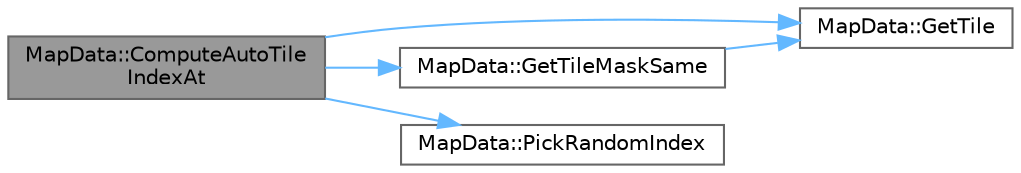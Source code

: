 digraph "MapData::ComputeAutoTileIndexAt"
{
 // LATEX_PDF_SIZE
  bgcolor="transparent";
  edge [fontname=Helvetica,fontsize=10,labelfontname=Helvetica,labelfontsize=10];
  node [fontname=Helvetica,fontsize=10,shape=box,height=0.2,width=0.4];
  rankdir="LR";
  Node1 [id="Node000001",label="MapData::ComputeAutoTile\lIndexAt",height=0.2,width=0.4,color="gray40", fillcolor="grey60", style="filled", fontcolor="black",tooltip=" "];
  Node1 -> Node2 [id="edge1_Node000001_Node000002",color="steelblue1",style="solid",tooltip=" "];
  Node2 [id="Node000002",label="MapData::GetTile",height=0.2,width=0.4,color="grey40", fillcolor="white", style="filled",URL="$class_map_data.html#a49e036e8c70be5b1b9c06041762407c5",tooltip=" "];
  Node1 -> Node3 [id="edge2_Node000001_Node000003",color="steelblue1",style="solid",tooltip=" "];
  Node3 [id="Node000003",label="MapData::GetTileMaskSame",height=0.2,width=0.4,color="grey40", fillcolor="white", style="filled",URL="$class_map_data.html#a6542a128579082549b2de4f2acceb8d3",tooltip=" "];
  Node3 -> Node2 [id="edge3_Node000003_Node000002",color="steelblue1",style="solid",tooltip=" "];
  Node1 -> Node4 [id="edge4_Node000001_Node000004",color="steelblue1",style="solid",tooltip=" "];
  Node4 [id="Node000004",label="MapData::PickRandomIndex",height=0.2,width=0.4,color="grey40", fillcolor="white", style="filled",URL="$class_map_data.html#a05a5fbe4287f808c3fff7bbdcd88d3cc",tooltip=" "];
}
